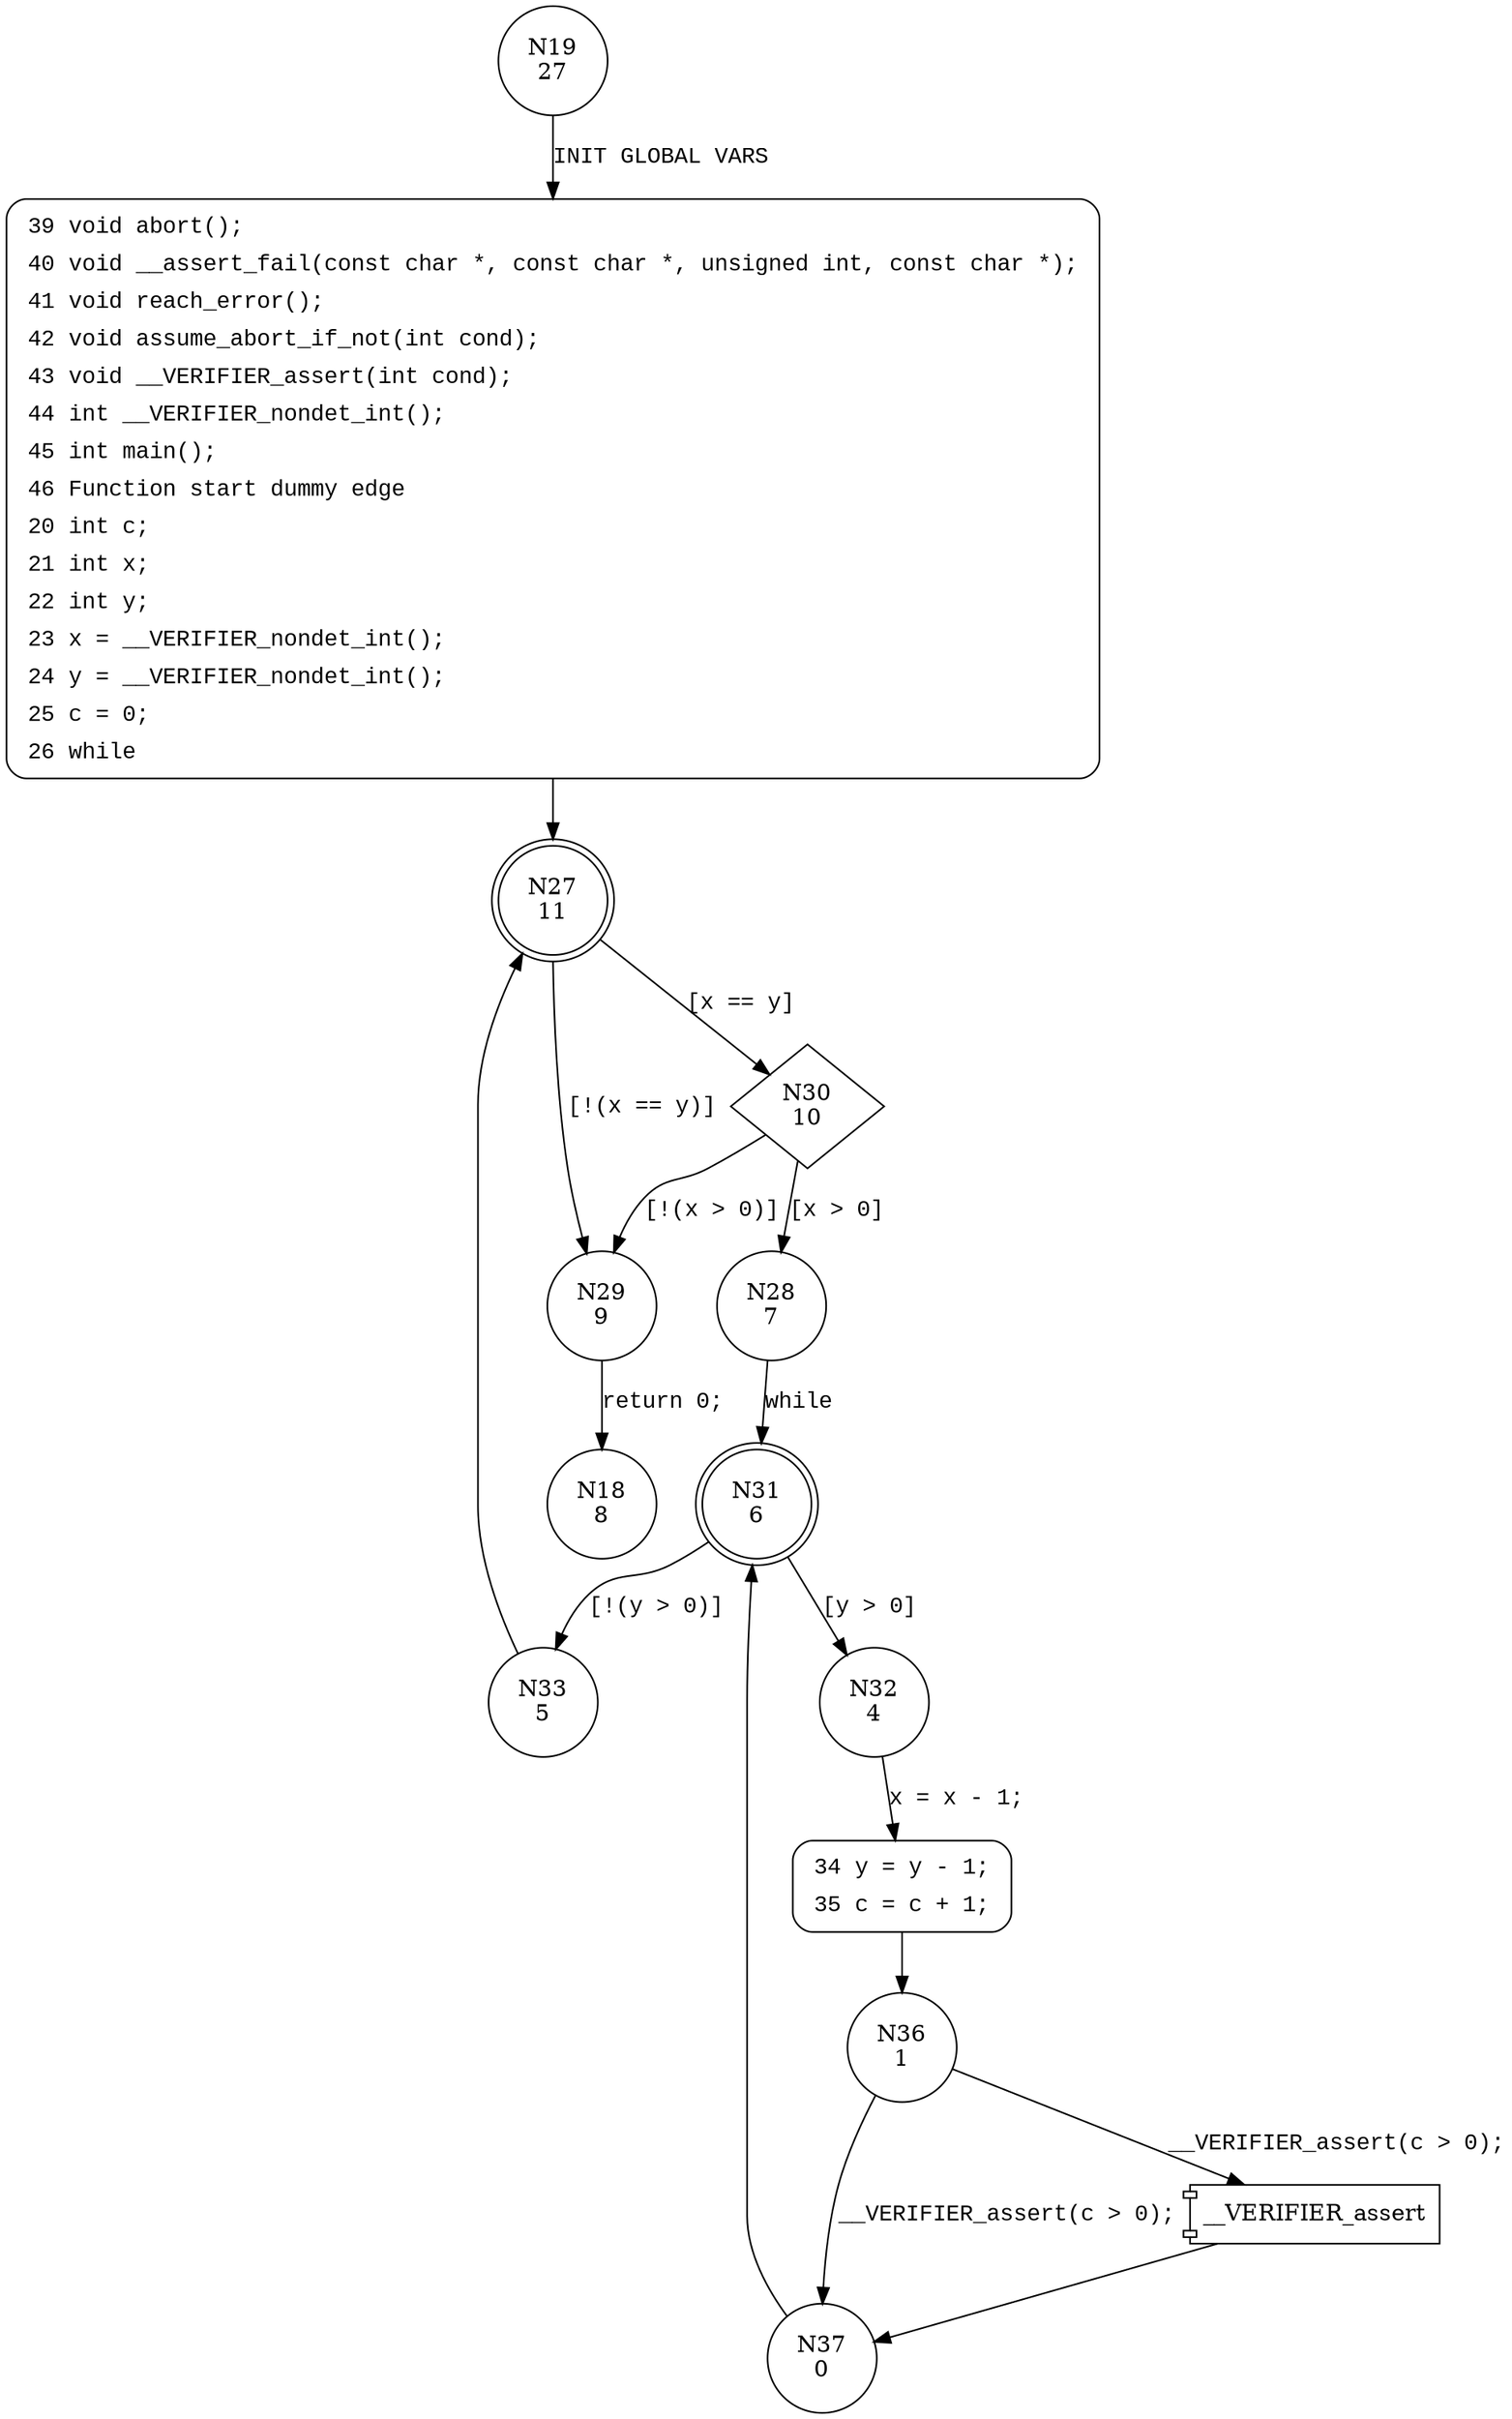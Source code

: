 digraph main {
19 [shape="circle" label="N19\n27"]
39 [shape="circle" label="N39\n26"]
27 [shape="doublecircle" label="N27\n11"]
30 [shape="diamond" label="N30\n10"]
29 [shape="circle" label="N29\n9"]
18 [shape="circle" label="N18\n8"]
28 [shape="circle" label="N28\n7"]
31 [shape="doublecircle" label="N31\n6"]
32 [shape="circle" label="N32\n4"]
33 [shape="circle" label="N33\n5"]
34 [shape="circle" label="N34\n3"]
36 [shape="circle" label="N36\n1"]
37 [shape="circle" label="N37\n0"]
39 [style="filled,bold" penwidth="1" fillcolor="white" fontname="Courier New" shape="Mrecord" label=<<table border="0" cellborder="0" cellpadding="3" bgcolor="white"><tr><td align="right">39</td><td align="left">void abort();</td></tr><tr><td align="right">40</td><td align="left">void __assert_fail(const char *, const char *, unsigned int, const char *);</td></tr><tr><td align="right">41</td><td align="left">void reach_error();</td></tr><tr><td align="right">42</td><td align="left">void assume_abort_if_not(int cond);</td></tr><tr><td align="right">43</td><td align="left">void __VERIFIER_assert(int cond);</td></tr><tr><td align="right">44</td><td align="left">int __VERIFIER_nondet_int();</td></tr><tr><td align="right">45</td><td align="left">int main();</td></tr><tr><td align="right">46</td><td align="left">Function start dummy edge</td></tr><tr><td align="right">20</td><td align="left">int c;</td></tr><tr><td align="right">21</td><td align="left">int x;</td></tr><tr><td align="right">22</td><td align="left">int y;</td></tr><tr><td align="right">23</td><td align="left">x = __VERIFIER_nondet_int();</td></tr><tr><td align="right">24</td><td align="left">y = __VERIFIER_nondet_int();</td></tr><tr><td align="right">25</td><td align="left">c = 0;</td></tr><tr><td align="right">26</td><td align="left">while</td></tr></table>>]
39 -> 27[label=""]
34 [style="filled,bold" penwidth="1" fillcolor="white" fontname="Courier New" shape="Mrecord" label=<<table border="0" cellborder="0" cellpadding="3" bgcolor="white"><tr><td align="right">34</td><td align="left">y = y - 1;</td></tr><tr><td align="right">35</td><td align="left">c = c + 1;</td></tr></table>>]
34 -> 36[label=""]
19 -> 39 [label="INIT GLOBAL VARS" fontname="Courier New"]
27 -> 30 [label="[x == y]" fontname="Courier New"]
27 -> 29 [label="[!(x == y)]" fontname="Courier New"]
29 -> 18 [label="return 0;" fontname="Courier New"]
30 -> 28 [label="[x > 0]" fontname="Courier New"]
30 -> 29 [label="[!(x > 0)]" fontname="Courier New"]
31 -> 32 [label="[y > 0]" fontname="Courier New"]
31 -> 33 [label="[!(y > 0)]" fontname="Courier New"]
32 -> 34 [label="x = x - 1;" fontname="Courier New"]
100001 [shape="component" label="__VERIFIER_assert"]
36 -> 100001 [label="__VERIFIER_assert(c > 0);" fontname="Courier New"]
100001 -> 37 [label="" fontname="Courier New"]
36 -> 37 [label="__VERIFIER_assert(c > 0);" fontname="Courier New"]
37 -> 31 [label="" fontname="Courier New"]
28 -> 31 [label="while" fontname="Courier New"]
33 -> 27 [label="" fontname="Courier New"]
}